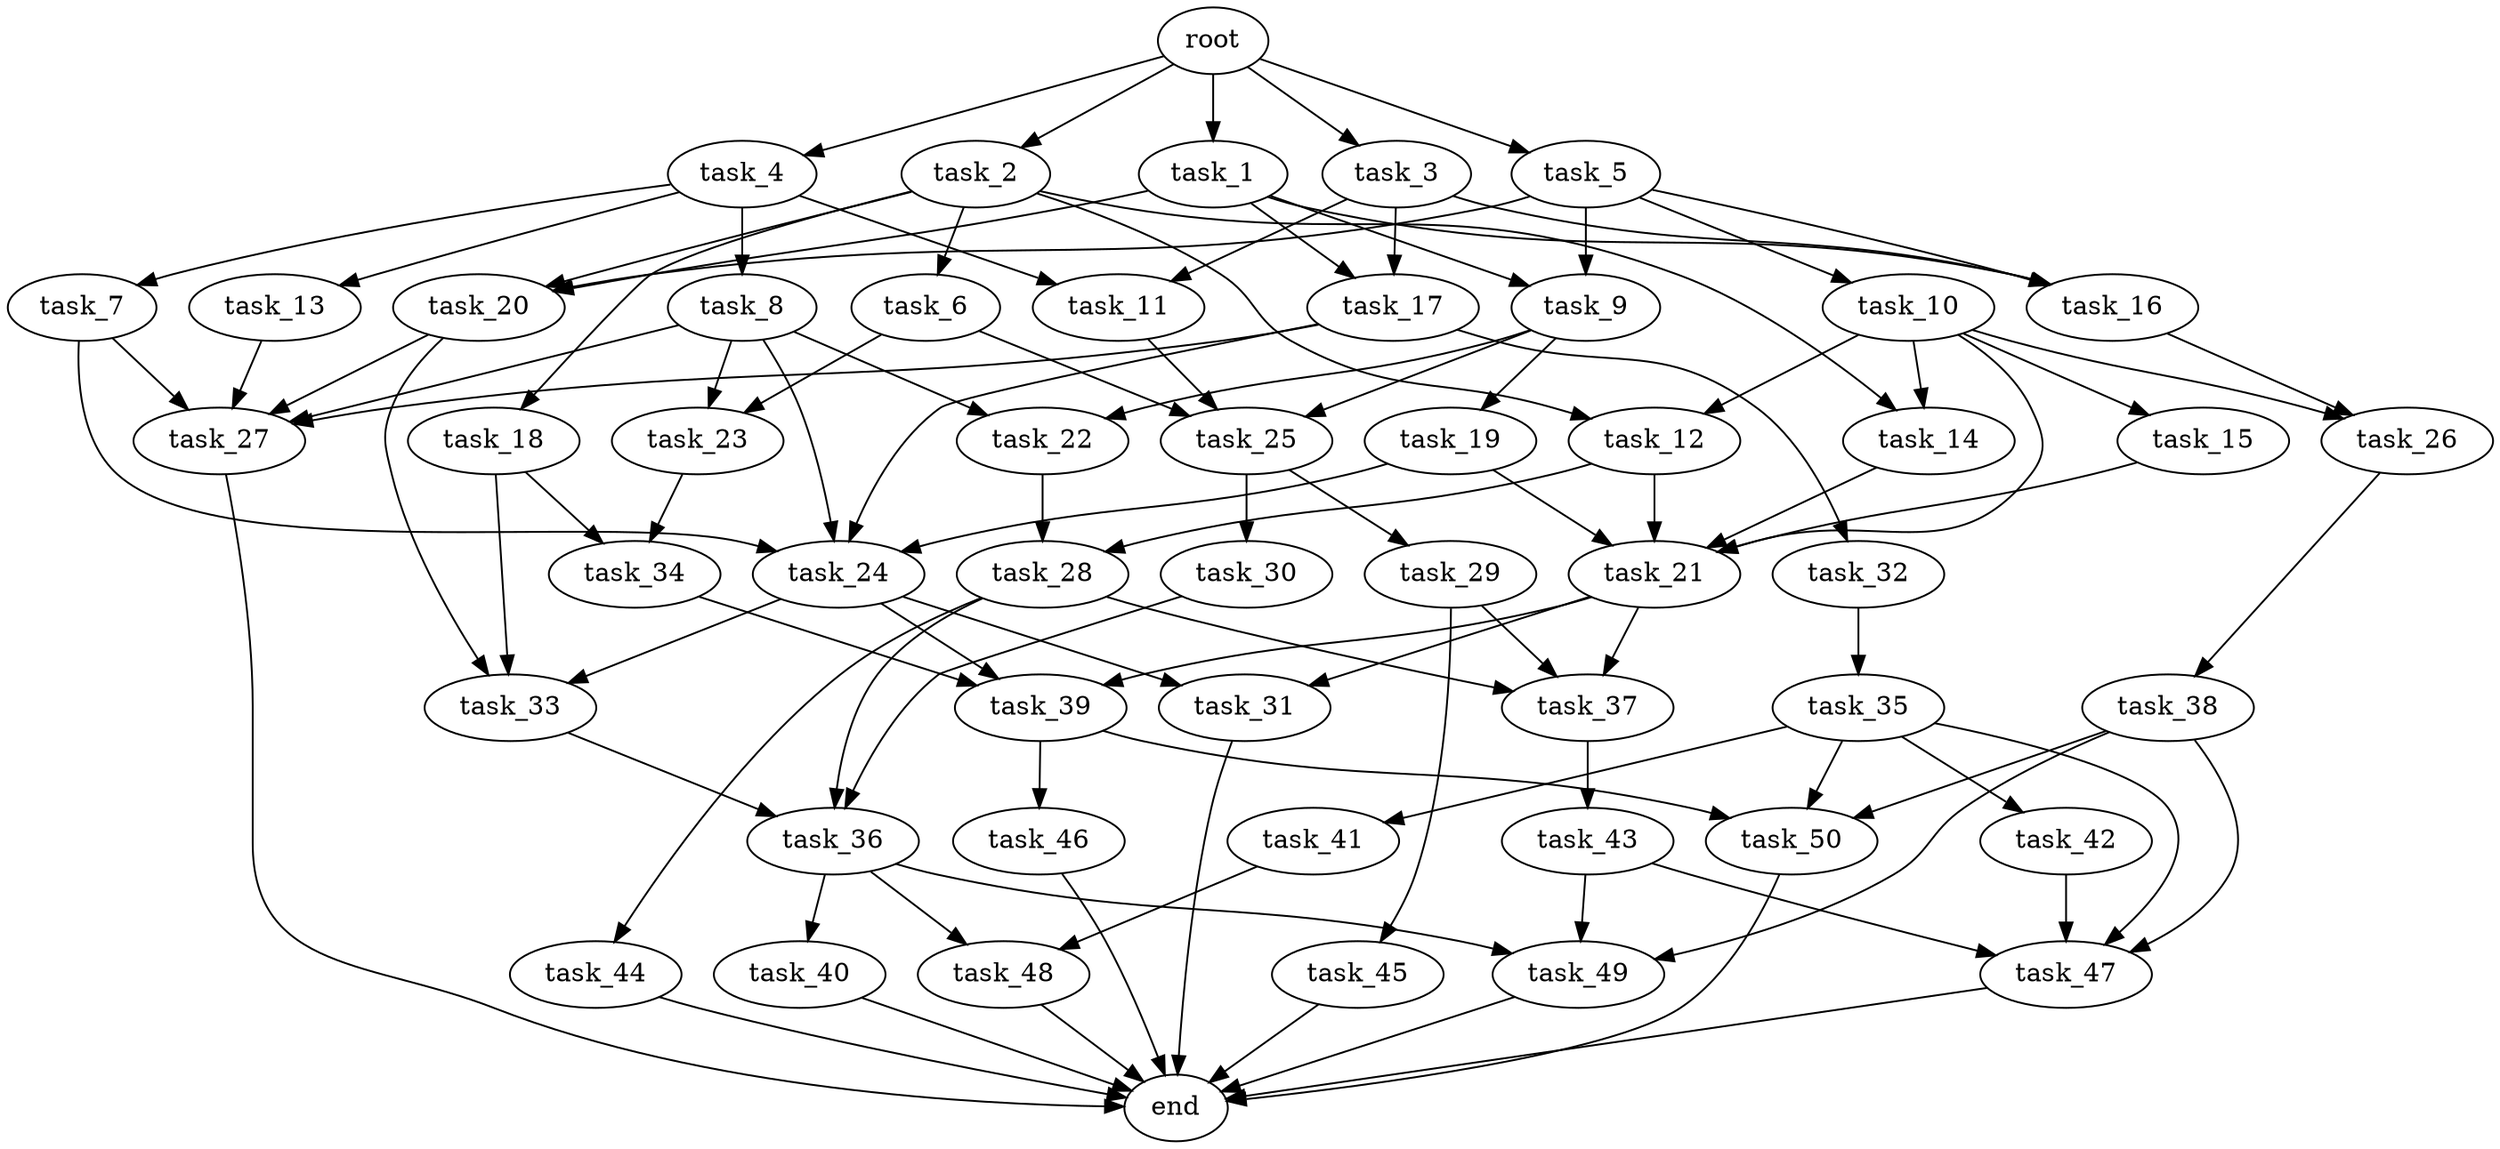 digraph G {
  task_27 [size="8.474332e+10"];
  task_6 [size="8.543749e+10"];
  task_31 [size="4.808028e+10"];
  task_12 [size="6.255851e+10"];
  task_24 [size="8.724094e+10"];
  task_2 [size="5.059987e+10"];
  task_42 [size="8.412965e+10"];
  task_50 [size="2.233406e+10"];
  task_14 [size="5.437696e+10"];
  task_9 [size="1.830671e+10"];
  task_22 [size="8.549240e+10"];
  root [size="0.000000e+00"];
  task_10 [size="6.445555e+10"];
  task_21 [size="4.855156e+10"];
  task_8 [size="5.189905e+10"];
  task_34 [size="6.776239e+10"];
  task_11 [size="1.433704e+10"];
  task_48 [size="5.269784e+10"];
  task_19 [size="2.346683e+10"];
  task_13 [size="5.775221e+10"];
  task_40 [size="9.080085e+10"];
  task_28 [size="9.790117e+10"];
  task_30 [size="4.084331e+10"];
  task_7 [size="2.012331e+10"];
  task_45 [size="8.477353e+10"];
  task_37 [size="3.197382e+10"];
  task_32 [size="6.807628e+10"];
  task_29 [size="6.951196e+10"];
  task_26 [size="1.722861e+10"];
  task_47 [size="1.118048e+10"];
  task_5 [size="6.535927e+10"];
  task_23 [size="9.458245e+09"];
  task_25 [size="3.650602e+10"];
  task_18 [size="5.219759e+08"];
  task_39 [size="1.241100e+10"];
  task_49 [size="8.413224e+10"];
  task_20 [size="1.399213e+10"];
  task_36 [size="8.659912e+10"];
  task_3 [size="5.041242e+10"];
  task_46 [size="4.688979e+10"];
  task_41 [size="6.534207e+10"];
  task_35 [size="3.350234e+09"];
  task_17 [size="5.502989e+10"];
  task_33 [size="7.894314e+10"];
  task_16 [size="7.173137e+10"];
  task_4 [size="4.527515e+10"];
  task_15 [size="5.878801e+10"];
  task_38 [size="4.342064e+10"];
  end [size="0.000000e+00"];
  task_1 [size="1.780096e+10"];
  task_44 [size="3.339745e+10"];
  task_43 [size="2.933942e+10"];

  task_27 -> end [size="1.000000e-12"];
  task_6 -> task_23 [size="4.729122e+07"];
  task_6 -> task_25 [size="1.216867e+08"];
  task_31 -> end [size="1.000000e-12"];
  task_12 -> task_28 [size="4.895058e+08"];
  task_12 -> task_21 [size="9.710313e+07"];
  task_24 -> task_31 [size="2.404014e+08"];
  task_24 -> task_39 [size="4.137001e+07"];
  task_24 -> task_33 [size="2.631438e+08"];
  task_2 -> task_14 [size="2.718848e+08"];
  task_2 -> task_6 [size="8.543749e+08"];
  task_2 -> task_18 [size="5.219759e+06"];
  task_2 -> task_20 [size="4.664044e+07"];
  task_2 -> task_12 [size="3.127926e+08"];
  task_42 -> task_47 [size="2.795119e+07"];
  task_50 -> end [size="1.000000e-12"];
  task_14 -> task_21 [size="9.710313e+07"];
  task_9 -> task_22 [size="4.274620e+08"];
  task_9 -> task_19 [size="2.346683e+08"];
  task_9 -> task_25 [size="1.216867e+08"];
  task_22 -> task_28 [size="4.895058e+08"];
  root -> task_2 [size="1.000000e-12"];
  root -> task_3 [size="1.000000e-12"];
  root -> task_4 [size="1.000000e-12"];
  root -> task_1 [size="1.000000e-12"];
  root -> task_5 [size="1.000000e-12"];
  task_10 -> task_14 [size="2.718848e+08"];
  task_10 -> task_12 [size="3.127926e+08"];
  task_10 -> task_15 [size="5.878801e+08"];
  task_10 -> task_26 [size="8.614306e+07"];
  task_10 -> task_21 [size="9.710313e+07"];
  task_21 -> task_37 [size="1.065794e+08"];
  task_21 -> task_31 [size="2.404014e+08"];
  task_21 -> task_39 [size="4.137001e+07"];
  task_8 -> task_22 [size="4.274620e+08"];
  task_8 -> task_23 [size="4.729122e+07"];
  task_8 -> task_27 [size="1.694866e+08"];
  task_8 -> task_24 [size="2.181024e+08"];
  task_34 -> task_39 [size="4.137001e+07"];
  task_11 -> task_25 [size="1.216867e+08"];
  task_48 -> end [size="1.000000e-12"];
  task_19 -> task_24 [size="2.181024e+08"];
  task_19 -> task_21 [size="9.710313e+07"];
  task_13 -> task_27 [size="1.694866e+08"];
  task_40 -> end [size="1.000000e-12"];
  task_28 -> task_36 [size="2.886637e+08"];
  task_28 -> task_37 [size="1.065794e+08"];
  task_28 -> task_44 [size="3.339745e+08"];
  task_30 -> task_36 [size="2.886637e+08"];
  task_7 -> task_24 [size="2.181024e+08"];
  task_7 -> task_27 [size="1.694866e+08"];
  task_45 -> end [size="1.000000e-12"];
  task_37 -> task_43 [size="2.933942e+08"];
  task_32 -> task_35 [size="3.350234e+07"];
  task_29 -> task_37 [size="1.065794e+08"];
  task_29 -> task_45 [size="8.477353e+08"];
  task_26 -> task_38 [size="4.342064e+08"];
  task_47 -> end [size="1.000000e-12"];
  task_5 -> task_16 [size="2.391046e+08"];
  task_5 -> task_9 [size="9.153357e+07"];
  task_5 -> task_20 [size="4.664044e+07"];
  task_5 -> task_10 [size="6.445555e+08"];
  task_23 -> task_34 [size="3.388119e+08"];
  task_25 -> task_30 [size="4.084331e+08"];
  task_25 -> task_29 [size="6.951196e+08"];
  task_18 -> task_34 [size="3.388119e+08"];
  task_18 -> task_33 [size="2.631438e+08"];
  task_39 -> task_50 [size="7.444688e+07"];
  task_39 -> task_46 [size="4.688979e+08"];
  task_49 -> end [size="1.000000e-12"];
  task_20 -> task_27 [size="1.694866e+08"];
  task_20 -> task_33 [size="2.631438e+08"];
  task_36 -> task_49 [size="2.804408e+08"];
  task_36 -> task_48 [size="2.634892e+08"];
  task_36 -> task_40 [size="9.080085e+08"];
  task_3 -> task_16 [size="2.391046e+08"];
  task_3 -> task_17 [size="2.751495e+08"];
  task_3 -> task_11 [size="7.168521e+07"];
  task_46 -> end [size="1.000000e-12"];
  task_41 -> task_48 [size="2.634892e+08"];
  task_35 -> task_41 [size="6.534207e+08"];
  task_35 -> task_50 [size="7.444688e+07"];
  task_35 -> task_47 [size="2.795119e+07"];
  task_35 -> task_42 [size="8.412965e+08"];
  task_17 -> task_24 [size="2.181024e+08"];
  task_17 -> task_27 [size="1.694866e+08"];
  task_17 -> task_32 [size="6.807628e+08"];
  task_33 -> task_36 [size="2.886637e+08"];
  task_16 -> task_26 [size="8.614306e+07"];
  task_4 -> task_8 [size="5.189905e+08"];
  task_4 -> task_13 [size="5.775221e+08"];
  task_4 -> task_7 [size="2.012331e+08"];
  task_4 -> task_11 [size="7.168521e+07"];
  task_15 -> task_21 [size="9.710313e+07"];
  task_38 -> task_49 [size="2.804408e+08"];
  task_38 -> task_50 [size="7.444688e+07"];
  task_38 -> task_47 [size="2.795119e+07"];
  task_1 -> task_16 [size="2.391046e+08"];
  task_1 -> task_9 [size="9.153357e+07"];
  task_1 -> task_17 [size="2.751495e+08"];
  task_1 -> task_20 [size="4.664044e+07"];
  task_44 -> end [size="1.000000e-12"];
  task_43 -> task_49 [size="2.804408e+08"];
  task_43 -> task_47 [size="2.795119e+07"];
}
